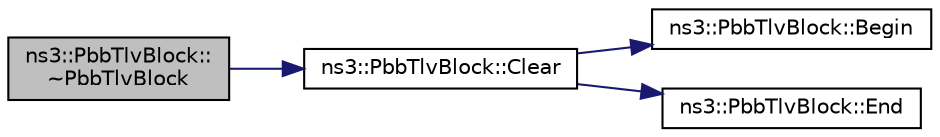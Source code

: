 digraph "ns3::PbbTlvBlock::~PbbTlvBlock"
{
  edge [fontname="Helvetica",fontsize="10",labelfontname="Helvetica",labelfontsize="10"];
  node [fontname="Helvetica",fontsize="10",shape=record];
  rankdir="LR";
  Node1 [label="ns3::PbbTlvBlock::\l~PbbTlvBlock",height=0.2,width=0.4,color="black", fillcolor="grey75", style="filled", fontcolor="black"];
  Node1 -> Node2 [color="midnightblue",fontsize="10",style="solid"];
  Node2 [label="ns3::PbbTlvBlock::Clear",height=0.2,width=0.4,color="black", fillcolor="white", style="filled",URL="$d8/d5b/classns3_1_1PbbTlvBlock.html#a1b1afdc788fab87d517c3edc1c55a9e5",tooltip="Removes all TLVs from this block. "];
  Node2 -> Node3 [color="midnightblue",fontsize="10",style="solid"];
  Node3 [label="ns3::PbbTlvBlock::Begin",height=0.2,width=0.4,color="black", fillcolor="white", style="filled",URL="$d8/d5b/classns3_1_1PbbTlvBlock.html#acba5eb3e92a600a4efcd087cee4d0768"];
  Node2 -> Node4 [color="midnightblue",fontsize="10",style="solid"];
  Node4 [label="ns3::PbbTlvBlock::End",height=0.2,width=0.4,color="black", fillcolor="white", style="filled",URL="$d8/d5b/classns3_1_1PbbTlvBlock.html#a5c9d6c71ab0e3776ee45835b699aae20"];
}
